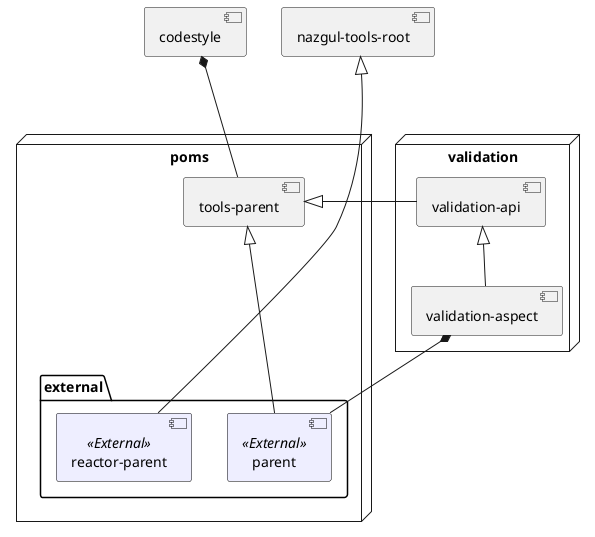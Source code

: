 @startuml

skinparam component {
  BackgroundColor<<External>> #EEEEFF
  BorderColor<<External>> black
}

component codestyle
component "nazgul-tools-root"

node poms {

    component "tools-parent"

    package external {

        component "parent"<<External>>
        component "reactor-parent"<<External>>
    }

    [codestyle] *--- [tools-parent]
    [tools-parent] <|--- [parent]
    [nazgul-tools-root] <|----- [reactor-parent]
}

node validation {

    component "validation-api"
    component "validation-aspect"

    [tools-parent] <|-- [validation-api]
    [validation-api] <|-- [validation-aspect]
    [validation-aspect] *-- [parent]
}

@enduml